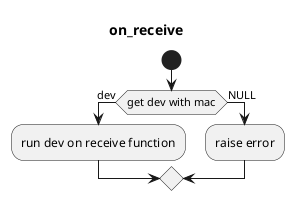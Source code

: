 @startuml

title on_receive
start

if (get dev with mac) then (dev)
    :run dev on receive function;
else (NULL)
    :raise error;
endif


@enduml